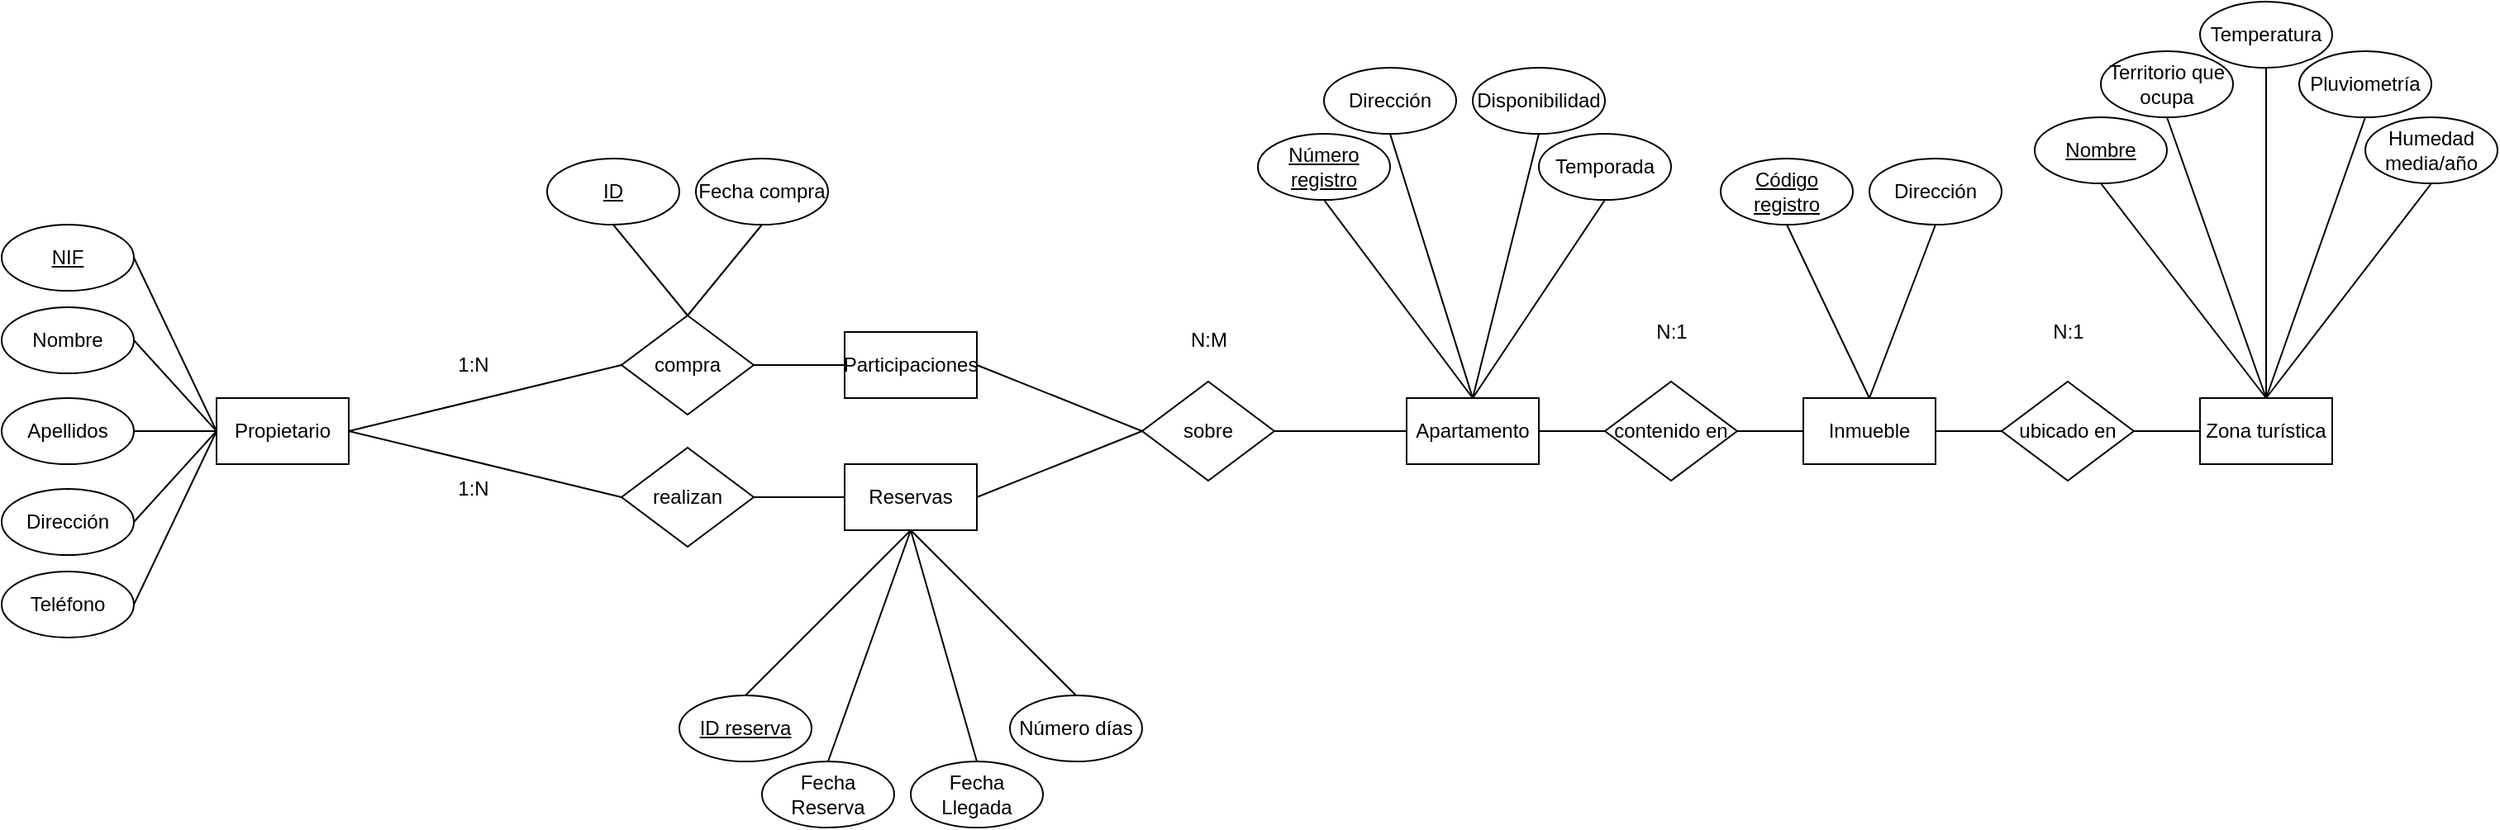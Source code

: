 <mxfile version="14.5.1" type="device"><diagram id="-Eg87TYp436SCxdyd-_P" name="Página-1"><mxGraphModel dx="2031" dy="1163" grid="1" gridSize="10" guides="1" tooltips="1" connect="1" arrows="1" fold="1" page="1" pageScale="1" pageWidth="1700" pageHeight="1169" math="0" shadow="0"><root><mxCell id="0"/><mxCell id="1" parent="0"/><mxCell id="DmY2ZJ4m0Z66iuG2Su68-12" value="Apartamento" style="rounded=0;whiteSpace=wrap;html=1;" vertex="1" parent="1"><mxGeometry x="920" y="520" width="80" height="40" as="geometry"/></mxCell><mxCell id="DmY2ZJ4m0Z66iuG2Su68-13" value="contenido en" style="rhombus;whiteSpace=wrap;html=1;" vertex="1" parent="1"><mxGeometry x="1040" y="510" width="80" height="60" as="geometry"/></mxCell><mxCell id="DmY2ZJ4m0Z66iuG2Su68-14" value="&lt;u&gt;Nombre&lt;/u&gt;" style="ellipse;whiteSpace=wrap;html=1;" vertex="1" parent="1"><mxGeometry x="1300" y="350" width="80" height="40" as="geometry"/></mxCell><mxCell id="DmY2ZJ4m0Z66iuG2Su68-15" value="Temperatura" style="ellipse;whiteSpace=wrap;html=1;" vertex="1" parent="1"><mxGeometry x="1400" y="280" width="80" height="40" as="geometry"/></mxCell><mxCell id="DmY2ZJ4m0Z66iuG2Su68-16" value="Pluviometría" style="ellipse;whiteSpace=wrap;html=1;" vertex="1" parent="1"><mxGeometry x="1460" y="310" width="80" height="40" as="geometry"/></mxCell><mxCell id="DmY2ZJ4m0Z66iuG2Su68-23" value="ubicado en" style="rhombus;whiteSpace=wrap;html=1;" vertex="1" parent="1"><mxGeometry x="1280" y="510" width="80" height="60" as="geometry"/></mxCell><mxCell id="DmY2ZJ4m0Z66iuG2Su68-24" value="Inmueble" style="rounded=0;whiteSpace=wrap;html=1;" vertex="1" parent="1"><mxGeometry x="1160" y="520" width="80" height="40" as="geometry"/></mxCell><mxCell id="DmY2ZJ4m0Z66iuG2Su68-25" value="Zona turística" style="rounded=0;whiteSpace=wrap;html=1;" vertex="1" parent="1"><mxGeometry x="1400" y="520" width="80" height="40" as="geometry"/></mxCell><mxCell id="DmY2ZJ4m0Z66iuG2Su68-26" value="N:1" style="text;html=1;align=center;verticalAlign=middle;resizable=0;points=[];autosize=1;" vertex="1" parent="1"><mxGeometry x="1065" y="470" width="30" height="20" as="geometry"/></mxCell><mxCell id="DmY2ZJ4m0Z66iuG2Su68-27" value="N:1" style="text;html=1;align=center;verticalAlign=middle;resizable=0;points=[];autosize=1;" vertex="1" parent="1"><mxGeometry x="1305" y="470" width="30" height="20" as="geometry"/></mxCell><mxCell id="DmY2ZJ4m0Z66iuG2Su68-28" value="Territorio que ocupa" style="ellipse;whiteSpace=wrap;html=1;" vertex="1" parent="1"><mxGeometry x="1340" y="310" width="80" height="40" as="geometry"/></mxCell><mxCell id="DmY2ZJ4m0Z66iuG2Su68-29" value="Humedad media/año" style="ellipse;whiteSpace=wrap;html=1;" vertex="1" parent="1"><mxGeometry x="1500" y="350" width="80" height="40" as="geometry"/></mxCell><mxCell id="DmY2ZJ4m0Z66iuG2Su68-30" value="Propietario" style="rounded=0;whiteSpace=wrap;html=1;" vertex="1" parent="1"><mxGeometry x="200" y="520" width="80" height="40" as="geometry"/></mxCell><mxCell id="DmY2ZJ4m0Z66iuG2Su68-31" value="compra" style="rhombus;whiteSpace=wrap;html=1;" vertex="1" parent="1"><mxGeometry x="445" y="470" width="80" height="60" as="geometry"/></mxCell><mxCell id="DmY2ZJ4m0Z66iuG2Su68-32" value="Participaciones" style="rounded=0;whiteSpace=wrap;html=1;" vertex="1" parent="1"><mxGeometry x="580" y="480" width="80" height="40" as="geometry"/></mxCell><mxCell id="DmY2ZJ4m0Z66iuG2Su68-33" value="sobre" style="rhombus;whiteSpace=wrap;html=1;" vertex="1" parent="1"><mxGeometry x="760" y="510" width="80" height="60" as="geometry"/></mxCell><mxCell id="DmY2ZJ4m0Z66iuG2Su68-34" value="&lt;u&gt;NIF&lt;/u&gt;" style="ellipse;whiteSpace=wrap;html=1;" vertex="1" parent="1"><mxGeometry x="70" y="415" width="80" height="40" as="geometry"/></mxCell><mxCell id="DmY2ZJ4m0Z66iuG2Su68-35" value="Nombre" style="ellipse;whiteSpace=wrap;html=1;" vertex="1" parent="1"><mxGeometry x="70" y="465" width="80" height="40" as="geometry"/></mxCell><mxCell id="DmY2ZJ4m0Z66iuG2Su68-36" value="Apellidos" style="ellipse;whiteSpace=wrap;html=1;" vertex="1" parent="1"><mxGeometry x="70" y="520" width="80" height="40" as="geometry"/></mxCell><mxCell id="DmY2ZJ4m0Z66iuG2Su68-37" value="Dirección" style="ellipse;whiteSpace=wrap;html=1;" vertex="1" parent="1"><mxGeometry x="70" y="575" width="80" height="40" as="geometry"/></mxCell><mxCell id="DmY2ZJ4m0Z66iuG2Su68-38" value="Teléfono" style="ellipse;whiteSpace=wrap;html=1;" vertex="1" parent="1"><mxGeometry x="70" y="625" width="80" height="40" as="geometry"/></mxCell><mxCell id="DmY2ZJ4m0Z66iuG2Su68-40" value="&lt;u&gt;ID&lt;/u&gt;" style="ellipse;whiteSpace=wrap;html=1;" vertex="1" parent="1"><mxGeometry x="400" y="375" width="80" height="40" as="geometry"/></mxCell><mxCell id="DmY2ZJ4m0Z66iuG2Su68-41" value="Fecha compra" style="ellipse;whiteSpace=wrap;html=1;" vertex="1" parent="1"><mxGeometry x="490" y="375" width="80" height="40" as="geometry"/></mxCell><mxCell id="DmY2ZJ4m0Z66iuG2Su68-42" value="Reservas" style="rounded=0;whiteSpace=wrap;html=1;" vertex="1" parent="1"><mxGeometry x="580" y="560" width="80" height="40" as="geometry"/></mxCell><mxCell id="DmY2ZJ4m0Z66iuG2Su68-43" value="realizan" style="rhombus;whiteSpace=wrap;html=1;" vertex="1" parent="1"><mxGeometry x="445" y="550" width="80" height="60" as="geometry"/></mxCell><mxCell id="DmY2ZJ4m0Z66iuG2Su68-45" value="" style="endArrow=none;html=1;entryX=1;entryY=0.5;entryDx=0;entryDy=0;exitX=0;exitY=0.5;exitDx=0;exitDy=0;" edge="1" parent="1" source="DmY2ZJ4m0Z66iuG2Su68-43" target="DmY2ZJ4m0Z66iuG2Su68-30"><mxGeometry width="50" height="50" relative="1" as="geometry"><mxPoint x="240" y="660" as="sourcePoint"/><mxPoint x="290" y="610" as="targetPoint"/></mxGeometry></mxCell><mxCell id="DmY2ZJ4m0Z66iuG2Su68-49" value="" style="endArrow=none;html=1;entryX=0;entryY=0.5;entryDx=0;entryDy=0;exitX=1;exitY=0.5;exitDx=0;exitDy=0;" edge="1" parent="1" source="DmY2ZJ4m0Z66iuG2Su68-31" target="DmY2ZJ4m0Z66iuG2Su68-32"><mxGeometry width="50" height="50" relative="1" as="geometry"><mxPoint x="690" y="550" as="sourcePoint"/><mxPoint x="650" y="670" as="targetPoint"/></mxGeometry></mxCell><mxCell id="DmY2ZJ4m0Z66iuG2Su68-50" value="" style="endArrow=none;html=1;entryX=1;entryY=0.5;entryDx=0;entryDy=0;exitX=0;exitY=0.5;exitDx=0;exitDy=0;" edge="1" parent="1" source="DmY2ZJ4m0Z66iuG2Su68-31" target="DmY2ZJ4m0Z66iuG2Su68-30"><mxGeometry width="50" height="50" relative="1" as="geometry"><mxPoint x="650" y="550" as="sourcePoint"/><mxPoint x="690" y="550" as="targetPoint"/></mxGeometry></mxCell><mxCell id="DmY2ZJ4m0Z66iuG2Su68-51" value="" style="endArrow=none;html=1;entryX=0.5;entryY=1;entryDx=0;entryDy=0;exitX=0.5;exitY=0;exitDx=0;exitDy=0;" edge="1" parent="1" source="DmY2ZJ4m0Z66iuG2Su68-31" target="DmY2ZJ4m0Z66iuG2Su68-40"><mxGeometry width="50" height="50" relative="1" as="geometry"><mxPoint x="375" y="490" as="sourcePoint"/><mxPoint x="425" y="440" as="targetPoint"/></mxGeometry></mxCell><mxCell id="DmY2ZJ4m0Z66iuG2Su68-52" value="" style="endArrow=none;html=1;entryX=0.5;entryY=1;entryDx=0;entryDy=0;exitX=0.5;exitY=0;exitDx=0;exitDy=0;" edge="1" parent="1" source="DmY2ZJ4m0Z66iuG2Su68-31" target="DmY2ZJ4m0Z66iuG2Su68-41"><mxGeometry width="50" height="50" relative="1" as="geometry"><mxPoint x="495" y="480" as="sourcePoint"/><mxPoint x="450" y="425" as="targetPoint"/></mxGeometry></mxCell><mxCell id="DmY2ZJ4m0Z66iuG2Su68-53" value="" style="endArrow=none;html=1;exitX=1;exitY=0.5;exitDx=0;exitDy=0;entryX=0;entryY=0.5;entryDx=0;entryDy=0;" edge="1" parent="1" source="DmY2ZJ4m0Z66iuG2Su68-43" target="DmY2ZJ4m0Z66iuG2Su68-42"><mxGeometry width="50" height="50" relative="1" as="geometry"><mxPoint x="590" y="700" as="sourcePoint"/><mxPoint x="640" y="650" as="targetPoint"/></mxGeometry></mxCell><mxCell id="DmY2ZJ4m0Z66iuG2Su68-54" value="" style="endArrow=none;html=1;exitX=0;exitY=0.5;exitDx=0;exitDy=0;entryX=1;entryY=0.5;entryDx=0;entryDy=0;" edge="1" parent="1" source="DmY2ZJ4m0Z66iuG2Su68-33" target="DmY2ZJ4m0Z66iuG2Su68-42"><mxGeometry width="50" height="50" relative="1" as="geometry"><mxPoint x="760.0" y="540" as="sourcePoint"/><mxPoint x="650" y="630" as="targetPoint"/></mxGeometry></mxCell><mxCell id="DmY2ZJ4m0Z66iuG2Su68-55" value="" style="endArrow=none;html=1;exitX=1;exitY=0.5;exitDx=0;exitDy=0;entryX=0;entryY=0.5;entryDx=0;entryDy=0;" edge="1" parent="1" source="DmY2ZJ4m0Z66iuG2Su68-32" target="DmY2ZJ4m0Z66iuG2Su68-33"><mxGeometry width="50" height="50" relative="1" as="geometry"><mxPoint x="770" y="550" as="sourcePoint"/><mxPoint x="760" y="550" as="targetPoint"/></mxGeometry></mxCell><mxCell id="DmY2ZJ4m0Z66iuG2Su68-56" value="Fecha Reserva" style="ellipse;whiteSpace=wrap;html=1;" vertex="1" parent="1"><mxGeometry x="530" y="740" width="80" height="40" as="geometry"/></mxCell><mxCell id="DmY2ZJ4m0Z66iuG2Su68-57" value="&lt;u&gt;ID reserva&lt;/u&gt;" style="ellipse;whiteSpace=wrap;html=1;" vertex="1" parent="1"><mxGeometry x="480" y="700" width="80" height="40" as="geometry"/></mxCell><mxCell id="DmY2ZJ4m0Z66iuG2Su68-58" value="Fecha Llegada" style="ellipse;whiteSpace=wrap;html=1;" vertex="1" parent="1"><mxGeometry x="620" y="740" width="80" height="40" as="geometry"/></mxCell><mxCell id="DmY2ZJ4m0Z66iuG2Su68-59" value="Número días" style="ellipse;whiteSpace=wrap;html=1;" vertex="1" parent="1"><mxGeometry x="680" y="700" width="80" height="40" as="geometry"/></mxCell><mxCell id="DmY2ZJ4m0Z66iuG2Su68-60" value="Temporada" style="ellipse;whiteSpace=wrap;html=1;" vertex="1" parent="1"><mxGeometry x="1000" y="360" width="80" height="40" as="geometry"/></mxCell><mxCell id="DmY2ZJ4m0Z66iuG2Su68-62" value="Dirección" style="ellipse;whiteSpace=wrap;html=1;" vertex="1" parent="1"><mxGeometry x="870" y="320" width="80" height="40" as="geometry"/></mxCell><mxCell id="DmY2ZJ4m0Z66iuG2Su68-63" value="&lt;u&gt;Número registro&lt;/u&gt;" style="ellipse;whiteSpace=wrap;html=1;" vertex="1" parent="1"><mxGeometry x="830" y="360" width="80" height="40" as="geometry"/></mxCell><mxCell id="DmY2ZJ4m0Z66iuG2Su68-64" value="Disponibilidad" style="ellipse;whiteSpace=wrap;html=1;" vertex="1" parent="1"><mxGeometry x="960" y="320" width="80" height="40" as="geometry"/></mxCell><mxCell id="DmY2ZJ4m0Z66iuG2Su68-65" value="&lt;u&gt;Código registro&lt;/u&gt;" style="ellipse;whiteSpace=wrap;html=1;" vertex="1" parent="1"><mxGeometry x="1110" y="375" width="80" height="40" as="geometry"/></mxCell><mxCell id="DmY2ZJ4m0Z66iuG2Su68-66" value="Dirección" style="ellipse;whiteSpace=wrap;html=1;" vertex="1" parent="1"><mxGeometry x="1200" y="375" width="80" height="40" as="geometry"/></mxCell><mxCell id="DmY2ZJ4m0Z66iuG2Su68-67" value="1:N" style="text;html=1;align=center;verticalAlign=middle;resizable=0;points=[];autosize=1;" vertex="1" parent="1"><mxGeometry x="340" y="490" width="30" height="20" as="geometry"/></mxCell><mxCell id="DmY2ZJ4m0Z66iuG2Su68-68" value="1:N" style="text;html=1;align=center;verticalAlign=middle;resizable=0;points=[];autosize=1;" vertex="1" parent="1"><mxGeometry x="340" y="565" width="30" height="20" as="geometry"/></mxCell><mxCell id="DmY2ZJ4m0Z66iuG2Su68-69" value="N:M" style="text;html=1;align=center;verticalAlign=middle;resizable=0;points=[];autosize=1;" vertex="1" parent="1"><mxGeometry x="780" y="475" width="40" height="20" as="geometry"/></mxCell><mxCell id="DmY2ZJ4m0Z66iuG2Su68-70" value="" style="endArrow=none;html=1;entryX=1;entryY=0.5;entryDx=0;entryDy=0;exitX=0;exitY=0.5;exitDx=0;exitDy=0;" edge="1" parent="1" source="DmY2ZJ4m0Z66iuG2Su68-12" target="DmY2ZJ4m0Z66iuG2Su68-33"><mxGeometry width="50" height="50" relative="1" as="geometry"><mxPoint x="850" y="660" as="sourcePoint"/><mxPoint x="900" y="610" as="targetPoint"/></mxGeometry></mxCell><mxCell id="DmY2ZJ4m0Z66iuG2Su68-71" value="" style="endArrow=none;html=1;entryX=0.5;entryY=1;entryDx=0;entryDy=0;exitX=0.5;exitY=0;exitDx=0;exitDy=0;" edge="1" parent="1" source="DmY2ZJ4m0Z66iuG2Su68-57" target="DmY2ZJ4m0Z66iuG2Su68-42"><mxGeometry width="50" height="50" relative="1" as="geometry"><mxPoint x="610" y="700" as="sourcePoint"/><mxPoint x="660" y="650" as="targetPoint"/></mxGeometry></mxCell><mxCell id="DmY2ZJ4m0Z66iuG2Su68-72" value="" style="endArrow=none;html=1;entryX=0.5;entryY=1;entryDx=0;entryDy=0;exitX=0.5;exitY=0;exitDx=0;exitDy=0;" edge="1" parent="1" source="DmY2ZJ4m0Z66iuG2Su68-56" target="DmY2ZJ4m0Z66iuG2Su68-42"><mxGeometry width="50" height="50" relative="1" as="geometry"><mxPoint x="620" y="710" as="sourcePoint"/><mxPoint x="670" y="660" as="targetPoint"/></mxGeometry></mxCell><mxCell id="DmY2ZJ4m0Z66iuG2Su68-73" value="" style="endArrow=none;html=1;entryX=0.5;entryY=1;entryDx=0;entryDy=0;exitX=0.5;exitY=0;exitDx=0;exitDy=0;" edge="1" parent="1" source="DmY2ZJ4m0Z66iuG2Su68-58" target="DmY2ZJ4m0Z66iuG2Su68-42"><mxGeometry width="50" height="50" relative="1" as="geometry"><mxPoint x="630" y="720" as="sourcePoint"/><mxPoint x="680" y="670" as="targetPoint"/></mxGeometry></mxCell><mxCell id="DmY2ZJ4m0Z66iuG2Su68-74" value="" style="endArrow=none;html=1;entryX=0.5;entryY=1;entryDx=0;entryDy=0;exitX=0.5;exitY=0;exitDx=0;exitDy=0;" edge="1" parent="1" source="DmY2ZJ4m0Z66iuG2Su68-59" target="DmY2ZJ4m0Z66iuG2Su68-42"><mxGeometry width="50" height="50" relative="1" as="geometry"><mxPoint x="640" y="730" as="sourcePoint"/><mxPoint x="690" y="680" as="targetPoint"/></mxGeometry></mxCell><mxCell id="DmY2ZJ4m0Z66iuG2Su68-75" value="" style="endArrow=none;html=1;entryX=0.5;entryY=0;entryDx=0;entryDy=0;exitX=0.5;exitY=1;exitDx=0;exitDy=0;" edge="1" parent="1" source="DmY2ZJ4m0Z66iuG2Su68-63" target="DmY2ZJ4m0Z66iuG2Su68-12"><mxGeometry width="50" height="50" relative="1" as="geometry"><mxPoint x="930" y="550" as="sourcePoint"/><mxPoint x="850" y="550" as="targetPoint"/></mxGeometry></mxCell><mxCell id="DmY2ZJ4m0Z66iuG2Su68-76" value="" style="endArrow=none;html=1;entryX=0.5;entryY=0;entryDx=0;entryDy=0;exitX=0.5;exitY=1;exitDx=0;exitDy=0;" edge="1" parent="1" source="DmY2ZJ4m0Z66iuG2Su68-62" target="DmY2ZJ4m0Z66iuG2Su68-12"><mxGeometry width="50" height="50" relative="1" as="geometry"><mxPoint x="880" y="410" as="sourcePoint"/><mxPoint x="970" y="530" as="targetPoint"/></mxGeometry></mxCell><mxCell id="DmY2ZJ4m0Z66iuG2Su68-77" value="" style="endArrow=none;html=1;entryX=0.5;entryY=0;entryDx=0;entryDy=0;exitX=0.5;exitY=1;exitDx=0;exitDy=0;" edge="1" parent="1" source="DmY2ZJ4m0Z66iuG2Su68-64" target="DmY2ZJ4m0Z66iuG2Su68-12"><mxGeometry width="50" height="50" relative="1" as="geometry"><mxPoint x="890" y="420" as="sourcePoint"/><mxPoint x="980" y="540" as="targetPoint"/></mxGeometry></mxCell><mxCell id="DmY2ZJ4m0Z66iuG2Su68-78" value="" style="endArrow=none;html=1;entryX=0.5;entryY=0;entryDx=0;entryDy=0;exitX=0.5;exitY=1;exitDx=0;exitDy=0;" edge="1" parent="1" source="DmY2ZJ4m0Z66iuG2Su68-60" target="DmY2ZJ4m0Z66iuG2Su68-12"><mxGeometry width="50" height="50" relative="1" as="geometry"><mxPoint x="1007" y="380" as="sourcePoint"/><mxPoint x="977" y="530" as="targetPoint"/></mxGeometry></mxCell><mxCell id="DmY2ZJ4m0Z66iuG2Su68-79" value="" style="endArrow=none;html=1;entryX=0;entryY=0.5;entryDx=0;entryDy=0;exitX=1;exitY=0.5;exitDx=0;exitDy=0;" edge="1" parent="1" source="DmY2ZJ4m0Z66iuG2Su68-12" target="DmY2ZJ4m0Z66iuG2Su68-13"><mxGeometry width="50" height="50" relative="1" as="geometry"><mxPoint x="1050" y="410" as="sourcePoint"/><mxPoint x="970" y="530" as="targetPoint"/></mxGeometry></mxCell><mxCell id="DmY2ZJ4m0Z66iuG2Su68-80" value="" style="endArrow=none;html=1;entryX=1;entryY=0.5;entryDx=0;entryDy=0;exitX=0;exitY=0.5;exitDx=0;exitDy=0;" edge="1" parent="1" source="DmY2ZJ4m0Z66iuG2Su68-24" target="DmY2ZJ4m0Z66iuG2Su68-13"><mxGeometry width="50" height="50" relative="1" as="geometry"><mxPoint x="1010" y="550" as="sourcePoint"/><mxPoint x="1050" y="550" as="targetPoint"/></mxGeometry></mxCell><mxCell id="DmY2ZJ4m0Z66iuG2Su68-81" value="" style="endArrow=none;html=1;entryX=1;entryY=0.5;entryDx=0;entryDy=0;exitX=0;exitY=0.5;exitDx=0;exitDy=0;" edge="1" parent="1" source="DmY2ZJ4m0Z66iuG2Su68-23" target="DmY2ZJ4m0Z66iuG2Su68-24"><mxGeometry width="50" height="50" relative="1" as="geometry"><mxPoint x="1170" y="550" as="sourcePoint"/><mxPoint x="1130" y="550" as="targetPoint"/></mxGeometry></mxCell><mxCell id="DmY2ZJ4m0Z66iuG2Su68-82" value="" style="endArrow=none;html=1;entryX=0;entryY=0.5;entryDx=0;entryDy=0;exitX=1;exitY=0.5;exitDx=0;exitDy=0;" edge="1" parent="1" source="DmY2ZJ4m0Z66iuG2Su68-23" target="DmY2ZJ4m0Z66iuG2Su68-25"><mxGeometry width="50" height="50" relative="1" as="geometry"><mxPoint x="1290" y="550" as="sourcePoint"/><mxPoint x="1250" y="550" as="targetPoint"/></mxGeometry></mxCell><mxCell id="DmY2ZJ4m0Z66iuG2Su68-83" value="" style="endArrow=none;html=1;entryX=0.5;entryY=0;entryDx=0;entryDy=0;exitX=0.5;exitY=1;exitDx=0;exitDy=0;" edge="1" parent="1" source="DmY2ZJ4m0Z66iuG2Su68-65" target="DmY2ZJ4m0Z66iuG2Su68-24"><mxGeometry width="50" height="50" relative="1" as="geometry"><mxPoint x="1370" y="550" as="sourcePoint"/><mxPoint x="1410" y="550" as="targetPoint"/></mxGeometry></mxCell><mxCell id="DmY2ZJ4m0Z66iuG2Su68-84" value="" style="endArrow=none;html=1;entryX=0.5;entryY=0;entryDx=0;entryDy=0;exitX=0.5;exitY=1;exitDx=0;exitDy=0;" edge="1" parent="1" source="DmY2ZJ4m0Z66iuG2Su68-66" target="DmY2ZJ4m0Z66iuG2Su68-24"><mxGeometry width="50" height="50" relative="1" as="geometry"><mxPoint x="1160" y="425" as="sourcePoint"/><mxPoint x="1210" y="530" as="targetPoint"/></mxGeometry></mxCell><mxCell id="DmY2ZJ4m0Z66iuG2Su68-85" value="" style="endArrow=none;html=1;entryX=0.5;entryY=0;entryDx=0;entryDy=0;exitX=0.5;exitY=1;exitDx=0;exitDy=0;" edge="1" parent="1" source="DmY2ZJ4m0Z66iuG2Su68-14" target="DmY2ZJ4m0Z66iuG2Su68-25"><mxGeometry width="50" height="50" relative="1" as="geometry"><mxPoint x="1250" y="425" as="sourcePoint"/><mxPoint x="1210" y="530" as="targetPoint"/></mxGeometry></mxCell><mxCell id="DmY2ZJ4m0Z66iuG2Su68-86" value="" style="endArrow=none;html=1;entryX=0.5;entryY=0;entryDx=0;entryDy=0;exitX=0.5;exitY=1;exitDx=0;exitDy=0;" edge="1" parent="1" source="DmY2ZJ4m0Z66iuG2Su68-28" target="DmY2ZJ4m0Z66iuG2Su68-25"><mxGeometry width="50" height="50" relative="1" as="geometry"><mxPoint x="1350" y="400" as="sourcePoint"/><mxPoint x="1450" y="530" as="targetPoint"/></mxGeometry></mxCell><mxCell id="DmY2ZJ4m0Z66iuG2Su68-87" value="" style="endArrow=none;html=1;exitX=0.5;exitY=1;exitDx=0;exitDy=0;entryX=0.5;entryY=0;entryDx=0;entryDy=0;" edge="1" parent="1" source="DmY2ZJ4m0Z66iuG2Su68-15" target="DmY2ZJ4m0Z66iuG2Su68-25"><mxGeometry width="50" height="50" relative="1" as="geometry"><mxPoint x="1390" y="360" as="sourcePoint"/><mxPoint x="1440" y="510" as="targetPoint"/></mxGeometry></mxCell><mxCell id="DmY2ZJ4m0Z66iuG2Su68-88" value="" style="endArrow=none;html=1;exitX=0.5;exitY=1;exitDx=0;exitDy=0;entryX=0.5;entryY=0;entryDx=0;entryDy=0;" edge="1" parent="1" source="DmY2ZJ4m0Z66iuG2Su68-16" target="DmY2ZJ4m0Z66iuG2Su68-25"><mxGeometry width="50" height="50" relative="1" as="geometry"><mxPoint x="1450" y="330" as="sourcePoint"/><mxPoint x="1450" y="530" as="targetPoint"/></mxGeometry></mxCell><mxCell id="DmY2ZJ4m0Z66iuG2Su68-89" value="" style="endArrow=none;html=1;exitX=0.5;exitY=1;exitDx=0;exitDy=0;entryX=0.5;entryY=0;entryDx=0;entryDy=0;" edge="1" parent="1" source="DmY2ZJ4m0Z66iuG2Su68-29" target="DmY2ZJ4m0Z66iuG2Su68-25"><mxGeometry width="50" height="50" relative="1" as="geometry"><mxPoint x="1510" y="360" as="sourcePoint"/><mxPoint x="1450" y="530" as="targetPoint"/></mxGeometry></mxCell><mxCell id="DmY2ZJ4m0Z66iuG2Su68-90" value="" style="endArrow=none;html=1;entryX=1;entryY=0.5;entryDx=0;entryDy=0;exitX=0;exitY=0.5;exitDx=0;exitDy=0;" edge="1" parent="1" source="DmY2ZJ4m0Z66iuG2Su68-30" target="DmY2ZJ4m0Z66iuG2Su68-34"><mxGeometry width="50" height="50" relative="1" as="geometry"><mxPoint x="455" y="510" as="sourcePoint"/><mxPoint x="290" y="550" as="targetPoint"/></mxGeometry></mxCell><mxCell id="DmY2ZJ4m0Z66iuG2Su68-91" value="" style="endArrow=none;html=1;entryX=1;entryY=0.5;entryDx=0;entryDy=0;exitX=0;exitY=0.5;exitDx=0;exitDy=0;" edge="1" parent="1" source="DmY2ZJ4m0Z66iuG2Su68-30" target="DmY2ZJ4m0Z66iuG2Su68-35"><mxGeometry width="50" height="50" relative="1" as="geometry"><mxPoint x="180" y="570" as="sourcePoint"/><mxPoint x="160" y="445" as="targetPoint"/></mxGeometry></mxCell><mxCell id="DmY2ZJ4m0Z66iuG2Su68-92" value="" style="endArrow=none;html=1;entryX=1;entryY=0.5;entryDx=0;entryDy=0;exitX=0;exitY=0.5;exitDx=0;exitDy=0;" edge="1" parent="1" source="DmY2ZJ4m0Z66iuG2Su68-30" target="DmY2ZJ4m0Z66iuG2Su68-36"><mxGeometry width="50" height="50" relative="1" as="geometry"><mxPoint x="180" y="570" as="sourcePoint"/><mxPoint x="160" y="495" as="targetPoint"/></mxGeometry></mxCell><mxCell id="DmY2ZJ4m0Z66iuG2Su68-93" value="" style="endArrow=none;html=1;entryX=0;entryY=0.5;entryDx=0;entryDy=0;exitX=1;exitY=0.5;exitDx=0;exitDy=0;" edge="1" parent="1" source="DmY2ZJ4m0Z66iuG2Su68-37" target="DmY2ZJ4m0Z66iuG2Su68-30"><mxGeometry width="50" height="50" relative="1" as="geometry"><mxPoint x="210" y="550" as="sourcePoint"/><mxPoint x="160" y="550" as="targetPoint"/></mxGeometry></mxCell><mxCell id="DmY2ZJ4m0Z66iuG2Su68-94" value="" style="endArrow=none;html=1;entryX=1;entryY=0.5;entryDx=0;entryDy=0;exitX=0;exitY=0.5;exitDx=0;exitDy=0;" edge="1" parent="1" source="DmY2ZJ4m0Z66iuG2Su68-30" target="DmY2ZJ4m0Z66iuG2Su68-38"><mxGeometry width="50" height="50" relative="1" as="geometry"><mxPoint x="160" y="605" as="sourcePoint"/><mxPoint x="210" y="550" as="targetPoint"/></mxGeometry></mxCell></root></mxGraphModel></diagram></mxfile>